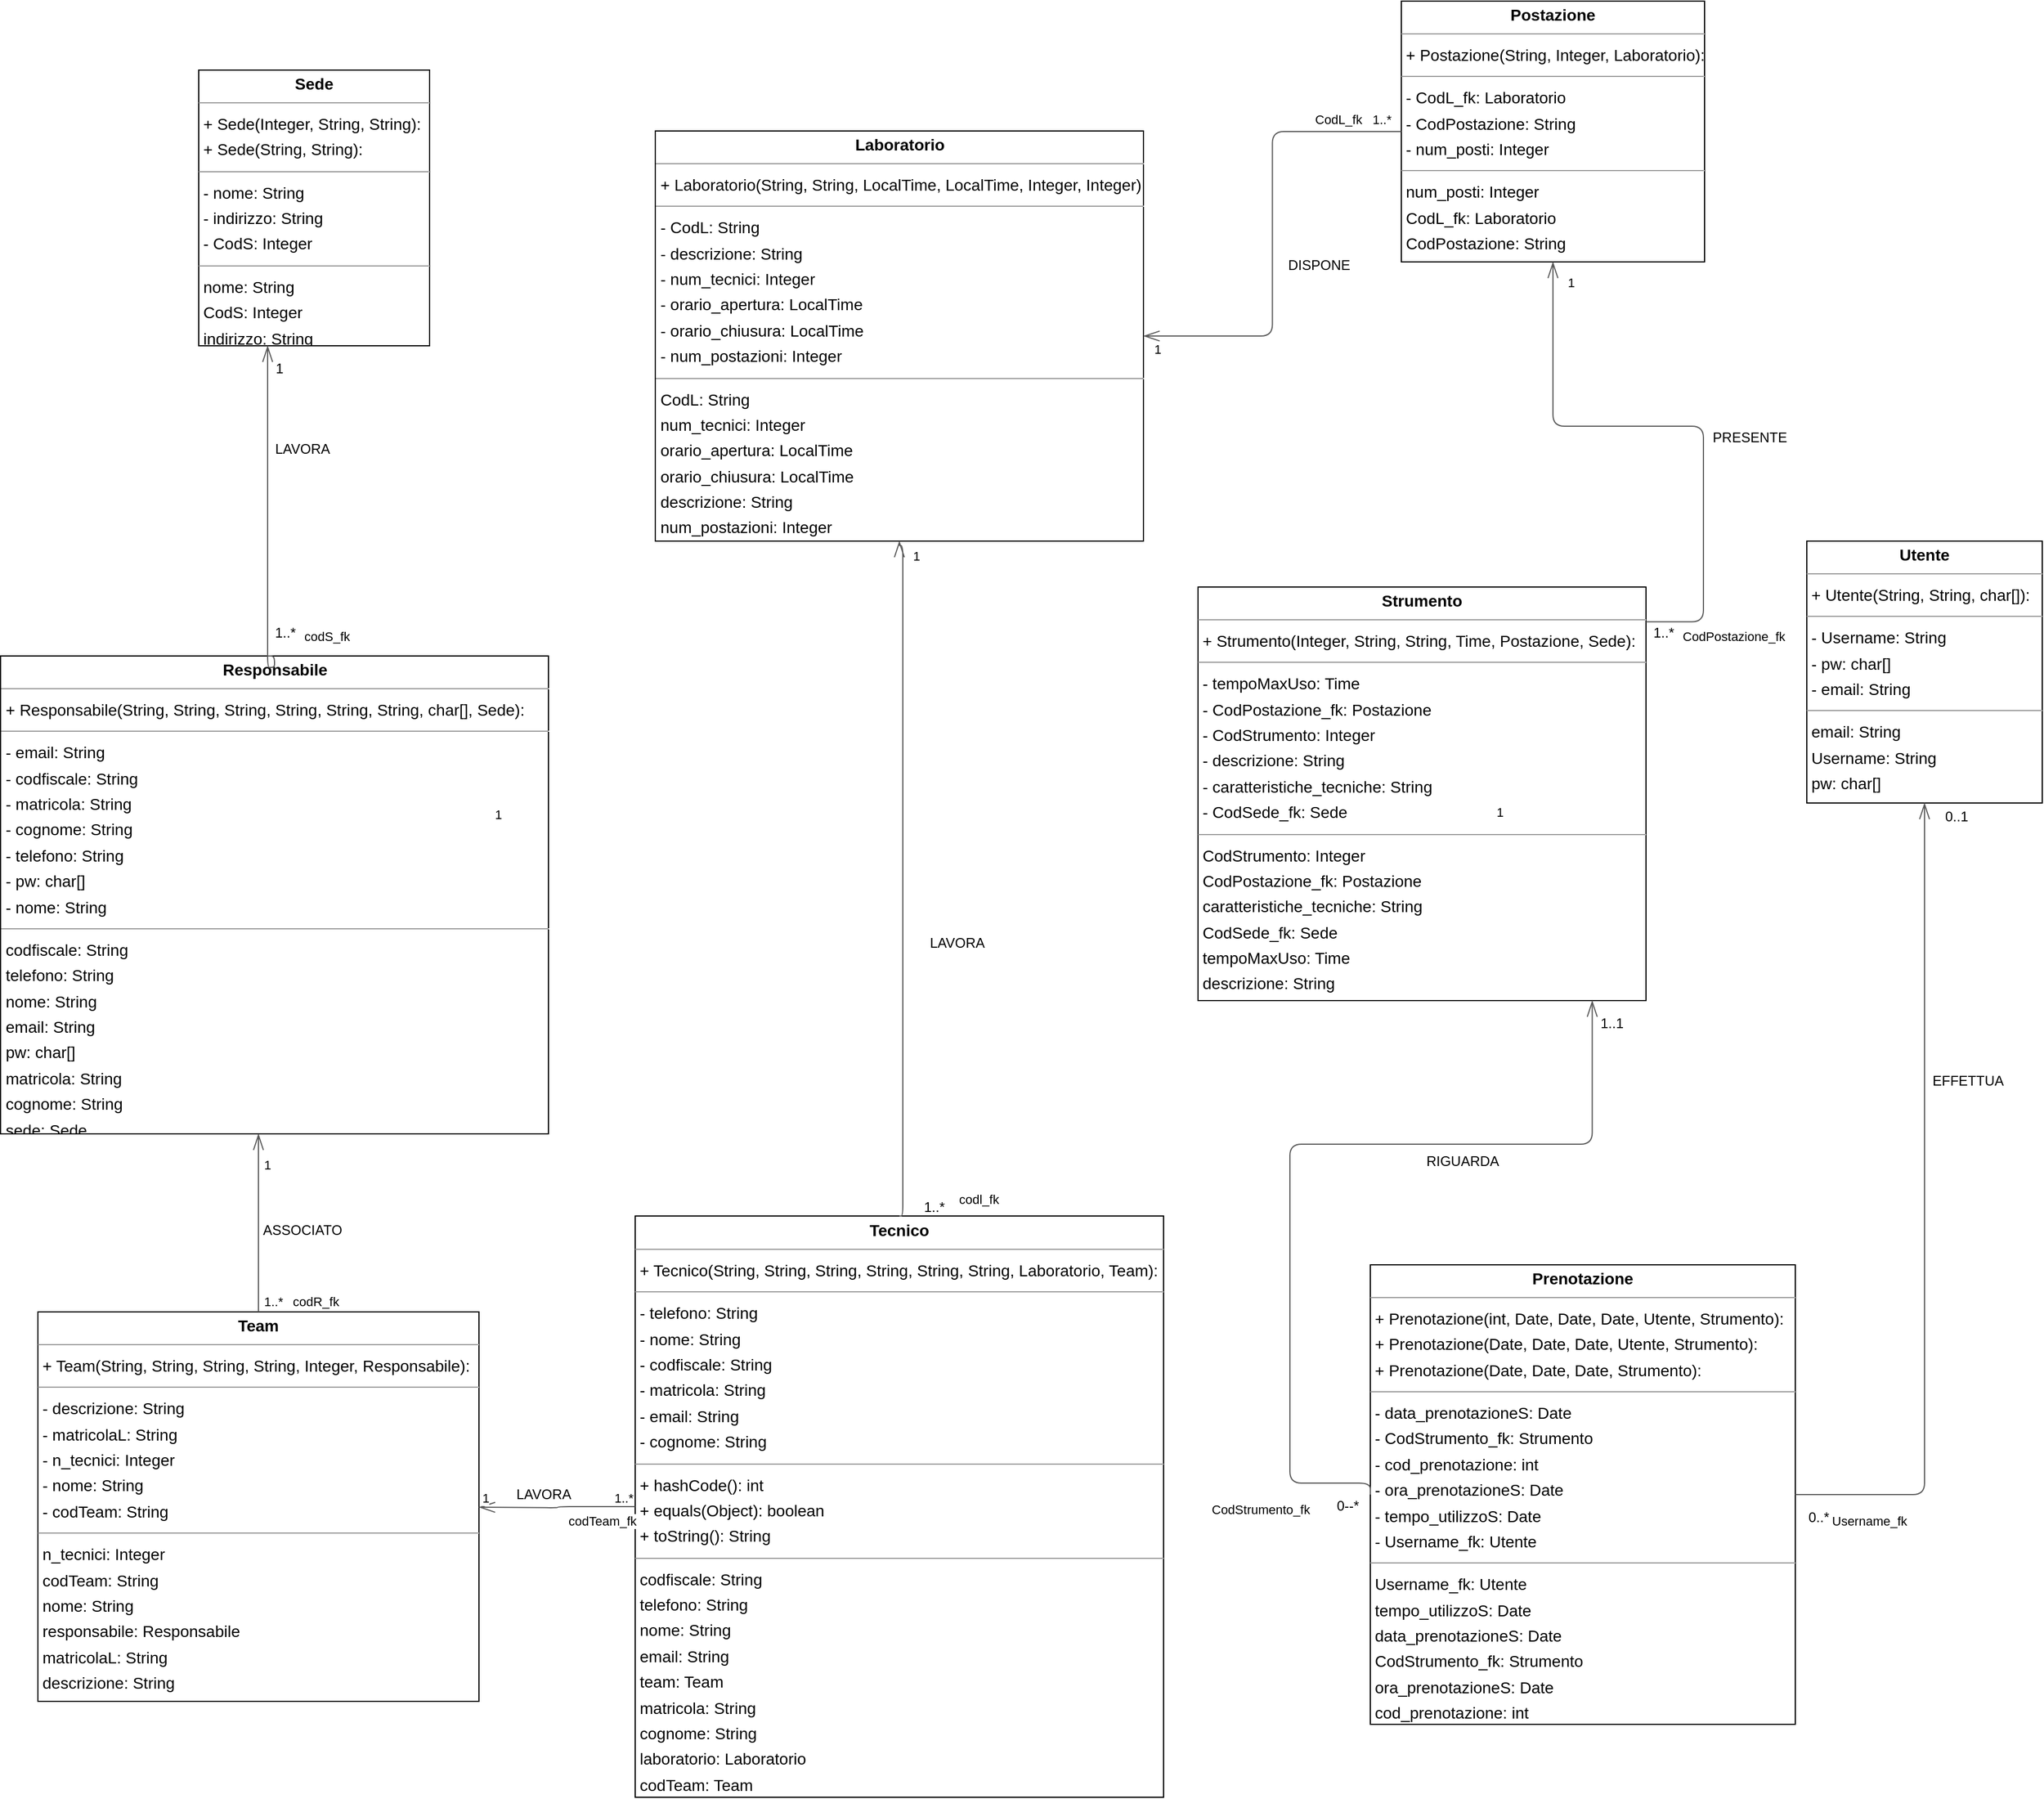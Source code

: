 <mxfile version="13.9.9" type="device"><diagram id="3K2zaOlvOC4obJKZoIfe" name="Pagina-1"><mxGraphModel dx="1655" dy="1506" grid="1" gridSize="10" guides="1" tooltips="1" connect="1" arrows="1" fold="1" page="1" pageScale="1" pageWidth="827" pageHeight="1169" background="none" math="0" shadow="0"><root><mxCell id="0"/><mxCell id="1" parent="0"/><mxCell id="node1" value="&lt;p style=&quot;margin:0px;margin-top:4px;text-align:center;&quot;&gt;&lt;b&gt;Laboratorio&lt;/b&gt;&lt;/p&gt;&lt;hr size=&quot;1&quot;/&gt;&lt;p style=&quot;margin:0 0 0 4px;line-height:1.6;&quot;&gt;+ Laboratorio(String, String, LocalTime, LocalTime, Integer, Integer): &lt;/p&gt;&lt;hr size=&quot;1&quot;/&gt;&lt;p style=&quot;margin:0 0 0 4px;line-height:1.6;&quot;&gt;- CodL: String&lt;br/&gt;- descrizione: String&lt;br/&gt;- num_tecnici: Integer&lt;br/&gt;- orario_apertura: LocalTime&lt;br/&gt;- orario_chiusura: LocalTime&lt;br/&gt;- num_postazioni: Integer&lt;/p&gt;&lt;hr size=&quot;1&quot;/&gt;&lt;p style=&quot;margin:0 0 0 4px;line-height:1.6;&quot;&gt; CodL: String&lt;br/&gt; num_tecnici: Integer&lt;br/&gt; orario_apertura: LocalTime&lt;br/&gt; orario_chiusura: LocalTime&lt;br/&gt; descrizione: String&lt;br/&gt; num_postazioni: Integer&lt;/p&gt;" style="verticalAlign=top;align=left;overflow=fill;fontSize=14;fontFamily=Helvetica;html=1;rounded=0;shadow=0;comic=0;labelBackgroundColor=none;strokeWidth=1;" parent="1" vertex="1"><mxGeometry x="-102.5" y="-87" width="425" height="357" as="geometry"/></mxCell><mxCell id="node2" value="&lt;p style=&quot;margin:0px;margin-top:4px;text-align:center;&quot;&gt;&lt;b&gt;Postazione&lt;/b&gt;&lt;/p&gt;&lt;hr size=&quot;1&quot;/&gt;&lt;p style=&quot;margin:0 0 0 4px;line-height:1.6;&quot;&gt;+ Postazione(String, Integer, Laboratorio): &lt;/p&gt;&lt;hr size=&quot;1&quot;/&gt;&lt;p style=&quot;margin:0 0 0 4px;line-height:1.6;&quot;&gt;- CodL_fk: Laboratorio&lt;br/&gt;- CodPostazione: String&lt;br/&gt;- num_posti: Integer&lt;/p&gt;&lt;hr size=&quot;1&quot;/&gt;&lt;p style=&quot;margin:0 0 0 4px;line-height:1.6;&quot;&gt; num_posti: Integer&lt;br/&gt; CodL_fk: Laboratorio&lt;br/&gt; CodPostazione: String&lt;/p&gt;" style="verticalAlign=top;align=left;overflow=fill;fontSize=14;fontFamily=Helvetica;html=1;rounded=0;shadow=0;comic=0;labelBackgroundColor=none;strokeWidth=1;" parent="1" vertex="1"><mxGeometry x="547" y="-200" width="264" height="227" as="geometry"/></mxCell><mxCell id="node6" value="&lt;p style=&quot;margin:0px;margin-top:4px;text-align:center;&quot;&gt;&lt;b&gt;Prenotazione&lt;/b&gt;&lt;/p&gt;&lt;hr size=&quot;1&quot;/&gt;&lt;p style=&quot;margin:0 0 0 4px;line-height:1.6;&quot;&gt;+ Prenotazione(int, Date, Date, Date, Utente, Strumento): &lt;br/&gt;+ Prenotazione(Date, Date, Date, Utente, Strumento): &lt;br/&gt;+ Prenotazione(Date, Date, Date, Strumento): &lt;/p&gt;&lt;hr size=&quot;1&quot;/&gt;&lt;p style=&quot;margin:0 0 0 4px;line-height:1.6;&quot;&gt;- data_prenotazioneS: Date&lt;br/&gt;- CodStrumento_fk: Strumento&lt;br/&gt;- cod_prenotazione: int&lt;br/&gt;- ora_prenotazioneS: Date&lt;br/&gt;- tempo_utilizzoS: Date&lt;br/&gt;- Username_fk: Utente&lt;/p&gt;&lt;hr size=&quot;1&quot;/&gt;&lt;p style=&quot;margin:0 0 0 4px;line-height:1.6;&quot;&gt; Username_fk: Utente&lt;br/&gt; tempo_utilizzoS: Date&lt;br/&gt; data_prenotazioneS: Date&lt;br/&gt; CodStrumento_fk: Strumento&lt;br/&gt; ora_prenotazioneS: Date&lt;br/&gt; cod_prenotazione: int&lt;/p&gt;" style="verticalAlign=top;align=left;overflow=fill;fontSize=14;fontFamily=Helvetica;html=1;rounded=0;shadow=0;comic=0;labelBackgroundColor=none;strokeWidth=1;" parent="1" vertex="1"><mxGeometry x="520" y="900" width="370" height="400" as="geometry"/></mxCell><mxCell id="node8" value="&lt;p style=&quot;margin:0px;margin-top:4px;text-align:center;&quot;&gt;&lt;b&gt;Responsabile&lt;/b&gt;&lt;/p&gt;&lt;hr size=&quot;1&quot;/&gt;&lt;p style=&quot;margin:0 0 0 4px;line-height:1.6;&quot;&gt;+ Responsabile(String, String, String, String, String, String, char[], Sede): &lt;/p&gt;&lt;hr size=&quot;1&quot;/&gt;&lt;p style=&quot;margin:0 0 0 4px;line-height:1.6;&quot;&gt;- email: String&lt;br/&gt;- codfiscale: String&lt;br/&gt;- matricola: String&lt;br/&gt;- cognome: String&lt;br/&gt;- telefono: String&lt;br/&gt;- pw: char[]&lt;br/&gt;- nome: String&lt;/p&gt;&lt;hr size=&quot;1&quot;/&gt;&lt;p style=&quot;margin:0 0 0 4px;line-height:1.6;&quot;&gt; codfiscale: String&lt;br/&gt; telefono: String&lt;br/&gt; nome: String&lt;br/&gt; email: String&lt;br/&gt; pw: char[]&lt;br/&gt; matricola: String&lt;br/&gt; cognome: String&lt;br/&gt; sede: Sede&lt;/p&gt;" style="verticalAlign=top;align=left;overflow=fill;fontSize=14;fontFamily=Helvetica;html=1;rounded=0;shadow=0;comic=0;labelBackgroundColor=none;strokeWidth=1;" parent="1" vertex="1"><mxGeometry x="-672.5" y="370" width="477" height="416" as="geometry"/></mxCell><mxCell id="node4" value="&lt;p style=&quot;margin:0px;margin-top:4px;text-align:center;&quot;&gt;&lt;b&gt;Sede&lt;/b&gt;&lt;/p&gt;&lt;hr size=&quot;1&quot;/&gt;&lt;p style=&quot;margin:0 0 0 4px;line-height:1.6;&quot;&gt;+ Sede(Integer, String, String): &lt;br/&gt;+ Sede(String, String): &lt;/p&gt;&lt;hr size=&quot;1&quot;/&gt;&lt;p style=&quot;margin:0 0 0 4px;line-height:1.6;&quot;&gt;- nome: String&lt;br/&gt;- indirizzo: String&lt;br/&gt;- CodS: Integer&lt;/p&gt;&lt;hr size=&quot;1&quot;/&gt;&lt;p style=&quot;margin:0 0 0 4px;line-height:1.6;&quot;&gt; nome: String&lt;br/&gt; CodS: Integer&lt;br/&gt; indirizzo: String&lt;/p&gt;" style="verticalAlign=top;align=left;overflow=fill;fontSize=14;fontFamily=Helvetica;html=1;rounded=0;shadow=0;comic=0;labelBackgroundColor=none;strokeWidth=1;" parent="1" vertex="1"><mxGeometry x="-500" y="-140" width="201" height="240" as="geometry"/></mxCell><mxCell id="node0" value="&lt;p style=&quot;margin:0px;margin-top:4px;text-align:center;&quot;&gt;&lt;b&gt;Strumento&lt;/b&gt;&lt;/p&gt;&lt;hr size=&quot;1&quot;/&gt;&lt;p style=&quot;margin:0 0 0 4px;line-height:1.6;&quot;&gt;+ Strumento(Integer, String, String, Time, Postazione, Sede): &lt;/p&gt;&lt;hr size=&quot;1&quot;/&gt;&lt;p style=&quot;margin:0 0 0 4px;line-height:1.6;&quot;&gt;- tempoMaxUso: Time&lt;br/&gt;- CodPostazione_fk: Postazione&lt;br/&gt;- CodStrumento: Integer&lt;br/&gt;- descrizione: String&lt;br/&gt;- caratteristiche_tecniche: String&lt;br/&gt;- CodSede_fk: Sede&lt;/p&gt;&lt;hr size=&quot;1&quot;/&gt;&lt;p style=&quot;margin:0 0 0 4px;line-height:1.6;&quot;&gt; CodStrumento: Integer&lt;br/&gt; CodPostazione_fk: Postazione&lt;br/&gt; caratteristiche_tecniche: String&lt;br/&gt; CodSede_fk: Sede&lt;br/&gt; tempoMaxUso: Time&lt;br/&gt; descrizione: String&lt;/p&gt;" style="verticalAlign=top;align=left;overflow=fill;fontSize=14;fontFamily=Helvetica;html=1;rounded=0;shadow=0;comic=0;labelBackgroundColor=none;strokeWidth=1;" parent="1" vertex="1"><mxGeometry x="370" y="310" width="390" height="360" as="geometry"/></mxCell><mxCell id="node5" value="&lt;p style=&quot;margin:0px;margin-top:4px;text-align:center;&quot;&gt;&lt;b&gt;Team&lt;/b&gt;&lt;/p&gt;&lt;hr size=&quot;1&quot;/&gt;&lt;p style=&quot;margin:0 0 0 4px;line-height:1.6;&quot;&gt;+ Team(String, String, String, String, Integer, Responsabile): &lt;/p&gt;&lt;hr size=&quot;1&quot;/&gt;&lt;p style=&quot;margin:0 0 0 4px;line-height:1.6;&quot;&gt;- descrizione: String&lt;br/&gt;- matricolaL: String&lt;br/&gt;- n_tecnici: Integer&lt;br/&gt;- nome: String&lt;br/&gt;- codTeam: String&lt;/p&gt;&lt;hr size=&quot;1&quot;/&gt;&lt;p style=&quot;margin:0 0 0 4px;line-height:1.6;&quot;&gt; n_tecnici: Integer&lt;br/&gt; codTeam: String&lt;br/&gt; nome: String&lt;br/&gt; responsabile: Responsabile&lt;br/&gt; matricolaL: String&lt;br/&gt; descrizione: String&lt;/p&gt;" style="verticalAlign=top;align=left;overflow=fill;fontSize=14;fontFamily=Helvetica;html=1;rounded=0;shadow=0;comic=0;labelBackgroundColor=none;strokeWidth=1;" parent="1" vertex="1"><mxGeometry x="-640" y="941" width="384" height="339" as="geometry"/></mxCell><mxCell id="node3" value="&lt;p style=&quot;margin:0px;margin-top:4px;text-align:center;&quot;&gt;&lt;b&gt;Tecnico&lt;/b&gt;&lt;/p&gt;&lt;hr size=&quot;1&quot;/&gt;&lt;p style=&quot;margin:0 0 0 4px;line-height:1.6;&quot;&gt;+ Tecnico(String, String, String, String, String, String, Laboratorio, Team): &lt;/p&gt;&lt;hr size=&quot;1&quot;/&gt;&lt;p style=&quot;margin:0 0 0 4px;line-height:1.6;&quot;&gt;- telefono: String&lt;br/&gt;- nome: String&lt;br/&gt;- codfiscale: String&lt;br/&gt;- matricola: String&lt;br/&gt;- email: String&lt;br/&gt;- cognome: String&lt;/p&gt;&lt;hr size=&quot;1&quot;/&gt;&lt;p style=&quot;margin:0 0 0 4px;line-height:1.6;&quot;&gt;+ hashCode(): int&lt;br/&gt;+ equals(Object): boolean&lt;br/&gt;+ toString(): String&lt;/p&gt;&lt;hr size=&quot;1&quot;/&gt;&lt;p style=&quot;margin:0 0 0 4px;line-height:1.6;&quot;&gt; codfiscale: String&lt;br/&gt; telefono: String&lt;br/&gt; nome: String&lt;br/&gt; email: String&lt;br/&gt; team: Team&lt;br/&gt; matricola: String&lt;br/&gt; cognome: String&lt;br/&gt; laboratorio: Laboratorio&lt;br/&gt; codTeam: Team&lt;/p&gt;" style="verticalAlign=top;align=left;overflow=fill;fontSize=14;fontFamily=Helvetica;html=1;rounded=0;shadow=0;comic=0;labelBackgroundColor=none;strokeWidth=1;" parent="1" vertex="1"><mxGeometry x="-120" y="857.5" width="460" height="506" as="geometry"/></mxCell><mxCell id="node7" value="&lt;p style=&quot;margin:0px;margin-top:4px;text-align:center;&quot;&gt;&lt;b&gt;Utente&lt;/b&gt;&lt;/p&gt;&lt;hr size=&quot;1&quot;/&gt;&lt;p style=&quot;margin:0 0 0 4px;line-height:1.6;&quot;&gt;+ Utente(String, String, char[]): &lt;/p&gt;&lt;hr size=&quot;1&quot;/&gt;&lt;p style=&quot;margin:0 0 0 4px;line-height:1.6;&quot;&gt;- Username: String&lt;br/&gt;- pw: char[]&lt;br/&gt;- email: String&lt;/p&gt;&lt;hr size=&quot;1&quot;/&gt;&lt;p style=&quot;margin:0 0 0 4px;line-height:1.6;&quot;&gt; email: String&lt;br/&gt; Username: String&lt;br/&gt; pw: char[]&lt;/p&gt;" style="verticalAlign=top;align=left;overflow=fill;fontSize=14;fontFamily=Helvetica;html=1;rounded=0;shadow=0;comic=0;labelBackgroundColor=none;strokeWidth=1;" parent="1" vertex="1"><mxGeometry x="900" y="270" width="205" height="228" as="geometry"/></mxCell><mxCell id="edge3" value="" style="html=1;rounded=1;edgeStyle=orthogonalEdgeStyle;dashed=0;startArrow=diamondThinstartSize=12;endArrow=openThin;endSize=12;strokeColor=#595959;exitX=0.000;exitY=0.500;exitDx=0;exitDy=0;entryX=1.000;entryY=0.500;entryDx=0;entryDy=0;" parent="1" source="node2" target="node1" edge="1"><mxGeometry width="50" height="50" relative="1" as="geometry"><Array as="points"/></mxGeometry></mxCell><mxCell id="label18" value="1" style="edgeLabel;resizable=0;html=1;align=left;verticalAlign=top;strokeColor=default;" parent="edge3" vertex="1" connectable="0"><mxGeometry x="330" y="90" as="geometry"/></mxCell><mxCell id="label22" value="1..*" style="edgeLabel;resizable=0;html=1;align=left;verticalAlign=top;strokeColor=default;" parent="edge3" vertex="1" connectable="0"><mxGeometry x="520" y="-110" as="geometry"/></mxCell><mxCell id="label23" value="CodL_fk" style="edgeLabel;resizable=0;html=1;align=left;verticalAlign=top;strokeColor=default;" parent="edge3" vertex="1" connectable="0"><mxGeometry x="470" y="-110" as="geometry"/></mxCell><mxCell id="edge6" value="" style="html=1;rounded=1;edgeStyle=orthogonalEdgeStyle;dashed=0;startArrow=diamondThinstartSize=12;endArrow=openThin;endSize=12;strokeColor=#595959;exitX=0.000;exitY=0.500;exitDx=0;exitDy=0;entryX=0.880;entryY=1.000;entryDx=0;entryDy=0;" parent="1" source="node6" target="node0" edge="1"><mxGeometry width="50" height="50" relative="1" as="geometry"><Array as="points"><mxPoint x="520" y="1090"/><mxPoint x="450" y="1090"/><mxPoint x="450" y="795"/></Array></mxGeometry></mxCell><mxCell id="label41" value="CodStrumento_fk" style="edgeLabel;resizable=0;html=1;align=left;verticalAlign=top;strokeColor=default;" parent="edge6" vertex="1" connectable="0"><mxGeometry x="380" y="1100" as="geometry"/></mxCell><mxCell id="edge7" value="" style="html=1;rounded=1;edgeStyle=orthogonalEdgeStyle;dashed=0;startArrow=diamondThinstartSize=12;endArrow=openThin;endSize=12;strokeColor=#595959;exitX=1;exitY=0.5;exitDx=0;exitDy=0;entryX=0.500;entryY=1.000;entryDx=0;entryDy=0;" parent="1" source="node6" target="node7" edge="1"><mxGeometry width="50" height="50" relative="1" as="geometry"><Array as="points"><mxPoint x="1003" y="1100"/></Array></mxGeometry></mxCell><mxCell id="label47" value="Username_fk" style="edgeLabel;resizable=0;html=1;align=left;verticalAlign=top;strokeColor=default;" parent="edge7" vertex="1" connectable="0"><mxGeometry x="920" y="1110" as="geometry"/></mxCell><mxCell id="edge8" value="" style="html=1;rounded=1;edgeStyle=orthogonalEdgeStyle;dashed=0;startArrow=diamondThinstartSize=12;endArrow=openThin;endSize=12;strokeColor=#595959;" parent="1" target="node4" edge="1"><mxGeometry width="50" height="50" relative="1" as="geometry"><Array as="points"><mxPoint x="-434" y="380"/><mxPoint x="-440" y="380"/></Array><mxPoint x="-440" y="370" as="sourcePoint"/></mxGeometry></mxCell><mxCell id="label48" value="1" style="edgeLabel;resizable=0;html=1;align=left;verticalAlign=top;strokeColor=default;" parent="edge8" vertex="1" connectable="0"><mxGeometry x="-244" y="495" as="geometry"/></mxCell><mxCell id="label53" value="codS_fk" style="edgeLabel;resizable=0;html=1;align=left;verticalAlign=top;strokeColor=default;" parent="edge8" vertex="1" connectable="0"><mxGeometry x="-410" y="340" as="geometry"/></mxCell><mxCell id="edge4" value="" style="html=1;rounded=1;edgeStyle=orthogonalEdgeStyle;dashed=0;startArrow=diamondThinstartSize=12;endArrow=openThin;endSize=12;strokeColor=#595959;exitX=1.000;exitY=0.084;exitDx=0;exitDy=0;" parent="1" source="node0" edge="1"><mxGeometry width="50" height="50" relative="1" as="geometry"><Array as="points"><mxPoint x="810" y="340"/><mxPoint x="810" y="170"/><mxPoint x="679" y="170"/></Array><mxPoint x="679" y="27" as="targetPoint"/></mxGeometry></mxCell><mxCell id="label24" value="1" style="edgeLabel;resizable=0;html=1;align=left;verticalAlign=top;strokeColor=default;" parent="edge4" vertex="1" connectable="0"><mxGeometry x="628" y="493" as="geometry"/></mxCell><mxCell id="label28" value="1" style="edgeLabel;resizable=0;html=1;align=left;verticalAlign=top;strokeColor=default;" parent="edge4" vertex="1" connectable="0"><mxGeometry x="690" y="32" as="geometry"/></mxCell><mxCell id="label29" value="CodPostazione_fk" style="edgeLabel;resizable=0;html=1;align=left;verticalAlign=top;strokeColor=default;" parent="edge4" vertex="1" connectable="0"><mxGeometry x="790" y="340" as="geometry"/></mxCell><mxCell id="edge0" value="" style="html=1;rounded=1;edgeStyle=orthogonalEdgeStyle;dashed=0;startArrow=diamondThinstartSize=12;endArrow=openThin;endSize=12;strokeColor=#595959;exitX=0.500;exitY=0.000;exitDx=0;exitDy=0;" parent="1" source="node5" target="node8" edge="1"><mxGeometry width="50" height="50" relative="1" as="geometry"><Array as="points"><mxPoint x="-448" y="830"/><mxPoint x="-448" y="830"/></Array><mxPoint x="-448" y="850" as="targetPoint"/></mxGeometry></mxCell><mxCell id="label0" value="1..*" style="edgeLabel;resizable=0;html=1;align=left;verticalAlign=top;strokeColor=default;" parent="edge0" vertex="1" connectable="0"><mxGeometry x="-445" y="919" as="geometry"/></mxCell><mxCell id="label4" value="1" style="edgeLabel;resizable=0;html=1;align=left;verticalAlign=top;strokeColor=default;" parent="edge0" vertex="1" connectable="0"><mxGeometry x="-445" y="800" as="geometry"/></mxCell><mxCell id="label5" value="codR_fk" style="edgeLabel;resizable=0;html=1;align=left;verticalAlign=top;strokeColor=default;" parent="edge0" vertex="1" connectable="0"><mxGeometry x="-420" y="919" as="geometry"/></mxCell><mxCell id="edge5" value="" style="html=1;rounded=1;edgeStyle=orthogonalEdgeStyle;dashed=0;startArrow=diamondThinstartSize=12;endArrow=openThin;endSize=12;strokeColor=#595959;exitX=0.5;exitY=0;exitDx=0;exitDy=0;entryX=0.5;entryY=1;entryDx=0;entryDy=0;" parent="1" source="node3" target="node1" edge="1"><mxGeometry width="50" height="50" relative="1" as="geometry"><Array as="points"><mxPoint x="113" y="858"/><mxPoint x="113" y="274"/><mxPoint x="110" y="274"/></Array><mxPoint x="110" y="800" as="sourcePoint"/><mxPoint y="570" as="targetPoint"/></mxGeometry></mxCell><mxCell id="label34" value="1" style="edgeLabel;resizable=0;html=1;align=left;verticalAlign=top;strokeColor=default;" parent="edge5" vertex="1" connectable="0"><mxGeometry x="120" y="270" as="geometry"/></mxCell><mxCell id="label35" value="codl_fk" style="edgeLabel;resizable=0;html=1;align=left;verticalAlign=top;strokeColor=default;" parent="edge5" vertex="1" connectable="0"><mxGeometry x="160" y="830" as="geometry"/></mxCell><mxCell id="edge1" value="" style="html=1;rounded=1;edgeStyle=orthogonalEdgeStyle;dashed=0;startArrow=diamondThinstartSize=12;endArrow=openThin;endSize=12;strokeColor=#595959;exitX=0.000;exitY=0.500;exitDx=0;exitDy=0;" parent="1" source="node3" edge="1"><mxGeometry width="50" height="50" relative="1" as="geometry"><Array as="points"/><mxPoint x="-256" y="1111" as="targetPoint"/></mxGeometry></mxCell><mxCell id="label6" value="1..*" style="edgeLabel;resizable=0;html=1;align=left;verticalAlign=top;strokeColor=default;" parent="edge1" vertex="1" connectable="0"><mxGeometry x="-140" y="1090" as="geometry"/></mxCell><mxCell id="label10" value="1" style="edgeLabel;resizable=0;html=1;align=left;verticalAlign=top;strokeColor=default;" parent="edge1" vertex="1" connectable="0"><mxGeometry x="-255" y="1090" as="geometry"/></mxCell><mxCell id="label11" value="codTeam_fk" style="edgeLabel;resizable=0;html=1;align=left;verticalAlign=top;strokeColor=default;" parent="edge1" vertex="1" connectable="0"><mxGeometry x="-180" y="1110" as="geometry"/></mxCell><mxCell id="XeuKAd_1aD4h6p3CarKR-2" value="1" style="text;html=1;align=center;verticalAlign=middle;resizable=0;points=[];autosize=1;" vertex="1" parent="1"><mxGeometry x="-440" y="110" width="20" height="20" as="geometry"/></mxCell><mxCell id="XeuKAd_1aD4h6p3CarKR-3" value="1..*" style="text;html=1;align=center;verticalAlign=middle;resizable=0;points=[];autosize=1;" vertex="1" parent="1"><mxGeometry x="-440" y="340" width="30" height="20" as="geometry"/></mxCell><mxCell id="XeuKAd_1aD4h6p3CarKR-4" value="LAVORA" style="text;html=1;align=center;verticalAlign=middle;resizable=0;points=[];autosize=1;" vertex="1" parent="1"><mxGeometry x="-440" y="180" width="60" height="20" as="geometry"/></mxCell><mxCell id="XeuKAd_1aD4h6p3CarKR-5" value="ASSOCIATO" style="text;html=1;align=center;verticalAlign=middle;resizable=0;points=[];autosize=1;" vertex="1" parent="1"><mxGeometry x="-450" y="860" width="80" height="20" as="geometry"/></mxCell><mxCell id="XeuKAd_1aD4h6p3CarKR-7" value="LAVORA" style="text;html=1;align=center;verticalAlign=middle;resizable=0;points=[];autosize=1;" vertex="1" parent="1"><mxGeometry x="-230" y="1090" width="60" height="20" as="geometry"/></mxCell><mxCell id="XeuKAd_1aD4h6p3CarKR-8" value="LAVORA" style="text;html=1;align=center;verticalAlign=middle;resizable=0;points=[];autosize=1;" vertex="1" parent="1"><mxGeometry x="130" y="610" width="60" height="20" as="geometry"/></mxCell><mxCell id="XeuKAd_1aD4h6p3CarKR-9" value="1..*" style="text;html=1;align=center;verticalAlign=middle;resizable=0;points=[];autosize=1;" vertex="1" parent="1"><mxGeometry x="125" y="840" width="30" height="20" as="geometry"/></mxCell><mxCell id="XeuKAd_1aD4h6p3CarKR-10" value="DISPONE" style="text;html=1;align=center;verticalAlign=middle;resizable=0;points=[];autosize=1;" vertex="1" parent="1"><mxGeometry x="440" y="20" width="70" height="20" as="geometry"/></mxCell><mxCell id="XeuKAd_1aD4h6p3CarKR-11" value="1..*" style="text;html=1;align=center;verticalAlign=middle;resizable=0;points=[];autosize=1;" vertex="1" parent="1"><mxGeometry x="760" y="340" width="30" height="20" as="geometry"/></mxCell><mxCell id="XeuKAd_1aD4h6p3CarKR-12" value="PRESENTE" style="text;html=1;align=center;verticalAlign=middle;resizable=0;points=[];autosize=1;" vertex="1" parent="1"><mxGeometry x="810" y="170" width="80" height="20" as="geometry"/></mxCell><mxCell id="XeuKAd_1aD4h6p3CarKR-13" value="EFFETTUA" style="text;html=1;align=center;verticalAlign=middle;resizable=0;points=[];autosize=1;" vertex="1" parent="1"><mxGeometry x="1000" y="730" width="80" height="20" as="geometry"/></mxCell><mxCell id="XeuKAd_1aD4h6p3CarKR-14" value="0..1" style="text;html=1;align=center;verticalAlign=middle;resizable=0;points=[];autosize=1;" vertex="1" parent="1"><mxGeometry x="1010" y="500" width="40" height="20" as="geometry"/></mxCell><mxCell id="XeuKAd_1aD4h6p3CarKR-15" value="0..*" style="text;html=1;align=center;verticalAlign=middle;resizable=0;points=[];autosize=1;" vertex="1" parent="1"><mxGeometry x="895" y="1110" width="30" height="20" as="geometry"/></mxCell><mxCell id="XeuKAd_1aD4h6p3CarKR-16" value="RIGUARDA" style="text;html=1;align=center;verticalAlign=middle;resizable=0;points=[];autosize=1;" vertex="1" parent="1"><mxGeometry x="560" y="800" width="80" height="20" as="geometry"/></mxCell><mxCell id="XeuKAd_1aD4h6p3CarKR-17" value="1..1" style="text;html=1;align=center;verticalAlign=middle;resizable=0;points=[];autosize=1;" vertex="1" parent="1"><mxGeometry x="710" y="680" width="40" height="20" as="geometry"/></mxCell><mxCell id="XeuKAd_1aD4h6p3CarKR-19" value="0--*" style="text;html=1;align=center;verticalAlign=middle;resizable=0;points=[];autosize=1;" vertex="1" parent="1"><mxGeometry x="485" y="1100" width="30" height="20" as="geometry"/></mxCell></root></mxGraphModel></diagram></mxfile>